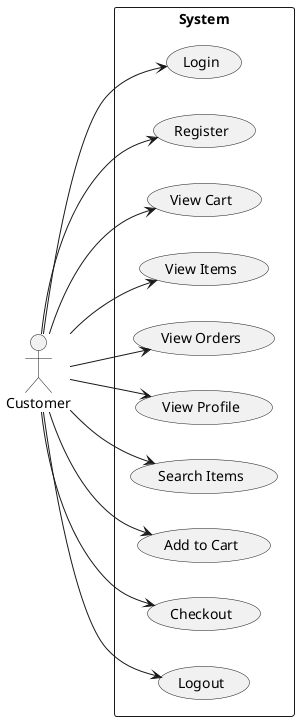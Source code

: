 @startuml customer
left to right direction
actor Customer
rectangle "System" as system {
  (Login)
  (Register)
  (View Cart)
  (View Items)
  (View Orders)
  (View Profile)
  (Search Items)
  (Add to Cart)
  (Checkout)
  (Logout)
}
Customer --> (Login)
Customer --> (Register)
Customer --> (View Cart)
Customer --> (View Items)
Customer --> (View Orders)
Customer --> (View Profile)
Customer --> (Search Items)
Customer --> (Add to Cart)
Customer --> (Checkout)
Customer --> (Logout)
@enduml
